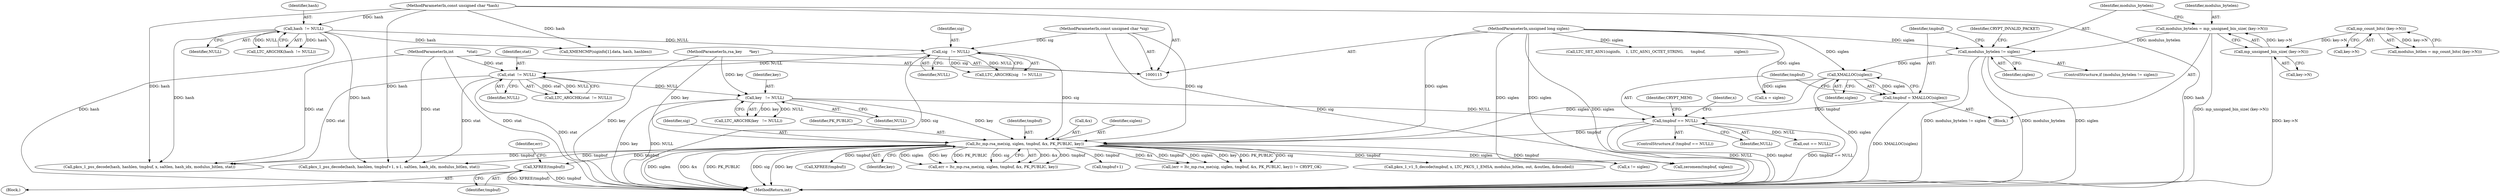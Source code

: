 digraph "0_libtomcrypt_5eb9743410ce4657e9d54fef26a2ee31a1b5dd0@pointer" {
"1000224" [label="(Call,XFREE(tmpbuf))"];
"1000214" [label="(Call,ltc_mp.rsa_me(sig, siglen, tmpbuf, &x, PK_PUBLIC, key))"];
"1000136" [label="(Call,sig   != NULL)"];
"1000116" [label="(MethodParameterIn,const unsigned char *sig)"];
"1000132" [label="(Call,hash  != NULL)"];
"1000118" [label="(MethodParameterIn,const unsigned char *hash)"];
"1000117" [label="(MethodParameterIn,unsigned long siglen)"];
"1000198" [label="(Call,XMALLOC(siglen))"];
"1000190" [label="(Call,modulus_bytelen != siglen)"];
"1000183" [label="(Call,modulus_bytelen = mp_unsigned_bin_size( (key->N)))"];
"1000185" [label="(Call,mp_unsigned_bin_size( (key->N)))"];
"1000179" [label="(Call,mp_count_bits( (key->N)))"];
"1000201" [label="(Call,tmpbuf == NULL)"];
"1000196" [label="(Call,tmpbuf = XMALLOC(siglen))"];
"1000144" [label="(Call,key   != NULL)"];
"1000124" [label="(MethodParameterIn,rsa_key      *key)"];
"1000140" [label="(Call,stat  != NULL)"];
"1000123" [label="(MethodParameterIn,int           *stat)"];
"1000136" [label="(Call,sig   != NULL)"];
"1000471" [label="(Call,zeromem(tmpbuf, siglen))"];
"1000183" [label="(Call,modulus_bytelen = mp_unsigned_bin_size( (key->N)))"];
"1000203" [label="(Identifier,NULL)"];
"1000186" [label="(Call,key->N)"];
"1000451" [label="(Call,XMEMCMP(siginfo[1].data, hash, hashlen))"];
"1000142" [label="(Identifier,NULL)"];
"1000197" [label="(Identifier,tmpbuf)"];
"1000218" [label="(Call,&x)"];
"1000190" [label="(Call,modulus_bytelen != siglen)"];
"1000191" [label="(Identifier,modulus_bytelen)"];
"1000223" [label="(Block,)"];
"1000216" [label="(Identifier,siglen)"];
"1000206" [label="(Identifier,CRYPT_MEM)"];
"1000145" [label="(Identifier,key)"];
"1000233" [label="(Call,XFREE(tmpbuf))"];
"1000134" [label="(Identifier,NULL)"];
"1000318" [label="(Call,out == NULL)"];
"1000202" [label="(Identifier,tmpbuf)"];
"1000369" [label="(Call,LTC_SET_ASN1(siginfo,    1, LTC_ASN1_OCTET_STRING,      tmpbuf,                        siglen))"];
"1000123" [label="(MethodParameterIn,int           *stat)"];
"1000207" [label="(Call,x = siglen)"];
"1000137" [label="(Identifier,sig)"];
"1000180" [label="(Call,key->N)"];
"1000225" [label="(Identifier,tmpbuf)"];
"1000138" [label="(Identifier,NULL)"];
"1000133" [label="(Identifier,hash)"];
"1000192" [label="(Identifier,siglen)"];
"1000143" [label="(Call,LTC_ARGCHK(key   != NULL))"];
"1000116" [label="(MethodParameterIn,const unsigned char *sig)"];
"1000185" [label="(Call,mp_unsigned_bin_size( (key->N)))"];
"1000131" [label="(Call,LTC_ARGCHK(hash  != NULL))"];
"1000215" [label="(Identifier,sig)"];
"1000132" [label="(Call,hash  != NULL)"];
"1000229" [label="(Call,x != siglen)"];
"1000125" [label="(Block,)"];
"1000251" [label="(Call,pkcs_1_pss_decode(hash, hashlen, tmpbuf+1, x-1, saltlen, hash_idx, modulus_bitlen, stat))"];
"1000478" [label="(MethodReturn,int)"];
"1000198" [label="(Call,XMALLOC(siglen))"];
"1000189" [label="(ControlStructure,if (modulus_bytelen != siglen))"];
"1000184" [label="(Identifier,modulus_bytelen)"];
"1000201" [label="(Call,tmpbuf == NULL)"];
"1000221" [label="(Identifier,key)"];
"1000200" [label="(ControlStructure,if (tmpbuf == NULL))"];
"1000144" [label="(Call,key   != NULL)"];
"1000135" [label="(Call,LTC_ARGCHK(sig   != NULL))"];
"1000179" [label="(Call,mp_count_bits( (key->N)))"];
"1000227" [label="(Identifier,err)"];
"1000199" [label="(Identifier,siglen)"];
"1000146" [label="(Identifier,NULL)"];
"1000208" [label="(Identifier,x)"];
"1000139" [label="(Call,LTC_ARGCHK(stat  != NULL))"];
"1000224" [label="(Call,XFREE(tmpbuf))"];
"1000212" [label="(Call,err = ltc_mp.rsa_me(sig, siglen, tmpbuf, &x, PK_PUBLIC, key))"];
"1000124" [label="(MethodParameterIn,rsa_key      *key)"];
"1000254" [label="(Call,tmpbuf+1)"];
"1000195" [label="(Identifier,CRYPT_INVALID_PACKET)"];
"1000177" [label="(Call,modulus_bitlen = mp_count_bits( (key->N)))"];
"1000220" [label="(Identifier,PK_PUBLIC)"];
"1000217" [label="(Identifier,tmpbuf)"];
"1000117" [label="(MethodParameterIn,unsigned long siglen)"];
"1000211" [label="(Call,(err = ltc_mp.rsa_me(sig, siglen, tmpbuf, &x, PK_PUBLIC, key)) != CRYPT_OK)"];
"1000140" [label="(Call,stat  != NULL)"];
"1000214" [label="(Call,ltc_mp.rsa_me(sig, siglen, tmpbuf, &x, PK_PUBLIC, key))"];
"1000268" [label="(Call,pkcs_1_pss_decode(hash, hashlen, tmpbuf, x, saltlen, hash_idx, modulus_bitlen, stat))"];
"1000330" [label="(Call,pkcs_1_v1_5_decode(tmpbuf, x, LTC_PKCS_1_EMSA, modulus_bitlen, out, &outlen, &decoded))"];
"1000141" [label="(Identifier,stat)"];
"1000118" [label="(MethodParameterIn,const unsigned char *hash)"];
"1000196" [label="(Call,tmpbuf = XMALLOC(siglen))"];
"1000224" -> "1000223"  [label="AST: "];
"1000224" -> "1000225"  [label="CFG: "];
"1000225" -> "1000224"  [label="AST: "];
"1000227" -> "1000224"  [label="CFG: "];
"1000224" -> "1000478"  [label="DDG: tmpbuf"];
"1000224" -> "1000478"  [label="DDG: XFREE(tmpbuf)"];
"1000214" -> "1000224"  [label="DDG: tmpbuf"];
"1000214" -> "1000212"  [label="AST: "];
"1000214" -> "1000221"  [label="CFG: "];
"1000215" -> "1000214"  [label="AST: "];
"1000216" -> "1000214"  [label="AST: "];
"1000217" -> "1000214"  [label="AST: "];
"1000218" -> "1000214"  [label="AST: "];
"1000220" -> "1000214"  [label="AST: "];
"1000221" -> "1000214"  [label="AST: "];
"1000212" -> "1000214"  [label="CFG: "];
"1000214" -> "1000478"  [label="DDG: key"];
"1000214" -> "1000478"  [label="DDG: siglen"];
"1000214" -> "1000478"  [label="DDG: &x"];
"1000214" -> "1000478"  [label="DDG: PK_PUBLIC"];
"1000214" -> "1000478"  [label="DDG: sig"];
"1000214" -> "1000211"  [label="DDG: &x"];
"1000214" -> "1000211"  [label="DDG: tmpbuf"];
"1000214" -> "1000211"  [label="DDG: siglen"];
"1000214" -> "1000211"  [label="DDG: key"];
"1000214" -> "1000211"  [label="DDG: PK_PUBLIC"];
"1000214" -> "1000211"  [label="DDG: sig"];
"1000214" -> "1000212"  [label="DDG: &x"];
"1000214" -> "1000212"  [label="DDG: tmpbuf"];
"1000214" -> "1000212"  [label="DDG: siglen"];
"1000214" -> "1000212"  [label="DDG: key"];
"1000214" -> "1000212"  [label="DDG: PK_PUBLIC"];
"1000214" -> "1000212"  [label="DDG: sig"];
"1000136" -> "1000214"  [label="DDG: sig"];
"1000116" -> "1000214"  [label="DDG: sig"];
"1000117" -> "1000214"  [label="DDG: siglen"];
"1000198" -> "1000214"  [label="DDG: siglen"];
"1000201" -> "1000214"  [label="DDG: tmpbuf"];
"1000144" -> "1000214"  [label="DDG: key"];
"1000124" -> "1000214"  [label="DDG: key"];
"1000214" -> "1000229"  [label="DDG: siglen"];
"1000214" -> "1000233"  [label="DDG: tmpbuf"];
"1000214" -> "1000251"  [label="DDG: tmpbuf"];
"1000214" -> "1000254"  [label="DDG: tmpbuf"];
"1000214" -> "1000268"  [label="DDG: tmpbuf"];
"1000214" -> "1000330"  [label="DDG: tmpbuf"];
"1000214" -> "1000471"  [label="DDG: tmpbuf"];
"1000136" -> "1000135"  [label="AST: "];
"1000136" -> "1000138"  [label="CFG: "];
"1000137" -> "1000136"  [label="AST: "];
"1000138" -> "1000136"  [label="AST: "];
"1000135" -> "1000136"  [label="CFG: "];
"1000136" -> "1000478"  [label="DDG: sig"];
"1000136" -> "1000135"  [label="DDG: sig"];
"1000136" -> "1000135"  [label="DDG: NULL"];
"1000116" -> "1000136"  [label="DDG: sig"];
"1000132" -> "1000136"  [label="DDG: NULL"];
"1000136" -> "1000140"  [label="DDG: NULL"];
"1000116" -> "1000115"  [label="AST: "];
"1000116" -> "1000478"  [label="DDG: sig"];
"1000132" -> "1000131"  [label="AST: "];
"1000132" -> "1000134"  [label="CFG: "];
"1000133" -> "1000132"  [label="AST: "];
"1000134" -> "1000132"  [label="AST: "];
"1000131" -> "1000132"  [label="CFG: "];
"1000132" -> "1000478"  [label="DDG: hash"];
"1000132" -> "1000131"  [label="DDG: hash"];
"1000132" -> "1000131"  [label="DDG: NULL"];
"1000118" -> "1000132"  [label="DDG: hash"];
"1000132" -> "1000251"  [label="DDG: hash"];
"1000132" -> "1000268"  [label="DDG: hash"];
"1000132" -> "1000451"  [label="DDG: hash"];
"1000118" -> "1000115"  [label="AST: "];
"1000118" -> "1000478"  [label="DDG: hash"];
"1000118" -> "1000251"  [label="DDG: hash"];
"1000118" -> "1000268"  [label="DDG: hash"];
"1000118" -> "1000451"  [label="DDG: hash"];
"1000117" -> "1000115"  [label="AST: "];
"1000117" -> "1000478"  [label="DDG: siglen"];
"1000117" -> "1000190"  [label="DDG: siglen"];
"1000117" -> "1000198"  [label="DDG: siglen"];
"1000117" -> "1000207"  [label="DDG: siglen"];
"1000117" -> "1000229"  [label="DDG: siglen"];
"1000117" -> "1000369"  [label="DDG: siglen"];
"1000117" -> "1000471"  [label="DDG: siglen"];
"1000198" -> "1000196"  [label="AST: "];
"1000198" -> "1000199"  [label="CFG: "];
"1000199" -> "1000198"  [label="AST: "];
"1000196" -> "1000198"  [label="CFG: "];
"1000198" -> "1000478"  [label="DDG: siglen"];
"1000198" -> "1000196"  [label="DDG: siglen"];
"1000190" -> "1000198"  [label="DDG: siglen"];
"1000198" -> "1000207"  [label="DDG: siglen"];
"1000190" -> "1000189"  [label="AST: "];
"1000190" -> "1000192"  [label="CFG: "];
"1000191" -> "1000190"  [label="AST: "];
"1000192" -> "1000190"  [label="AST: "];
"1000195" -> "1000190"  [label="CFG: "];
"1000197" -> "1000190"  [label="CFG: "];
"1000190" -> "1000478"  [label="DDG: modulus_bytelen != siglen"];
"1000190" -> "1000478"  [label="DDG: modulus_bytelen"];
"1000190" -> "1000478"  [label="DDG: siglen"];
"1000183" -> "1000190"  [label="DDG: modulus_bytelen"];
"1000183" -> "1000125"  [label="AST: "];
"1000183" -> "1000185"  [label="CFG: "];
"1000184" -> "1000183"  [label="AST: "];
"1000185" -> "1000183"  [label="AST: "];
"1000191" -> "1000183"  [label="CFG: "];
"1000183" -> "1000478"  [label="DDG: mp_unsigned_bin_size( (key->N))"];
"1000185" -> "1000183"  [label="DDG: key->N"];
"1000185" -> "1000186"  [label="CFG: "];
"1000186" -> "1000185"  [label="AST: "];
"1000185" -> "1000478"  [label="DDG: key->N"];
"1000179" -> "1000185"  [label="DDG: key->N"];
"1000179" -> "1000177"  [label="AST: "];
"1000179" -> "1000180"  [label="CFG: "];
"1000180" -> "1000179"  [label="AST: "];
"1000177" -> "1000179"  [label="CFG: "];
"1000179" -> "1000177"  [label="DDG: key->N"];
"1000201" -> "1000200"  [label="AST: "];
"1000201" -> "1000203"  [label="CFG: "];
"1000202" -> "1000201"  [label="AST: "];
"1000203" -> "1000201"  [label="AST: "];
"1000206" -> "1000201"  [label="CFG: "];
"1000208" -> "1000201"  [label="CFG: "];
"1000201" -> "1000478"  [label="DDG: tmpbuf == NULL"];
"1000201" -> "1000478"  [label="DDG: NULL"];
"1000201" -> "1000478"  [label="DDG: tmpbuf"];
"1000196" -> "1000201"  [label="DDG: tmpbuf"];
"1000144" -> "1000201"  [label="DDG: NULL"];
"1000201" -> "1000318"  [label="DDG: NULL"];
"1000196" -> "1000125"  [label="AST: "];
"1000197" -> "1000196"  [label="AST: "];
"1000202" -> "1000196"  [label="CFG: "];
"1000196" -> "1000478"  [label="DDG: XMALLOC(siglen)"];
"1000144" -> "1000143"  [label="AST: "];
"1000144" -> "1000146"  [label="CFG: "];
"1000145" -> "1000144"  [label="AST: "];
"1000146" -> "1000144"  [label="AST: "];
"1000143" -> "1000144"  [label="CFG: "];
"1000144" -> "1000478"  [label="DDG: key"];
"1000144" -> "1000478"  [label="DDG: NULL"];
"1000144" -> "1000143"  [label="DDG: key"];
"1000144" -> "1000143"  [label="DDG: NULL"];
"1000124" -> "1000144"  [label="DDG: key"];
"1000140" -> "1000144"  [label="DDG: NULL"];
"1000124" -> "1000115"  [label="AST: "];
"1000124" -> "1000478"  [label="DDG: key"];
"1000140" -> "1000139"  [label="AST: "];
"1000140" -> "1000142"  [label="CFG: "];
"1000141" -> "1000140"  [label="AST: "];
"1000142" -> "1000140"  [label="AST: "];
"1000139" -> "1000140"  [label="CFG: "];
"1000140" -> "1000478"  [label="DDG: stat"];
"1000140" -> "1000139"  [label="DDG: stat"];
"1000140" -> "1000139"  [label="DDG: NULL"];
"1000123" -> "1000140"  [label="DDG: stat"];
"1000140" -> "1000251"  [label="DDG: stat"];
"1000140" -> "1000268"  [label="DDG: stat"];
"1000123" -> "1000115"  [label="AST: "];
"1000123" -> "1000478"  [label="DDG: stat"];
"1000123" -> "1000251"  [label="DDG: stat"];
"1000123" -> "1000268"  [label="DDG: stat"];
}
